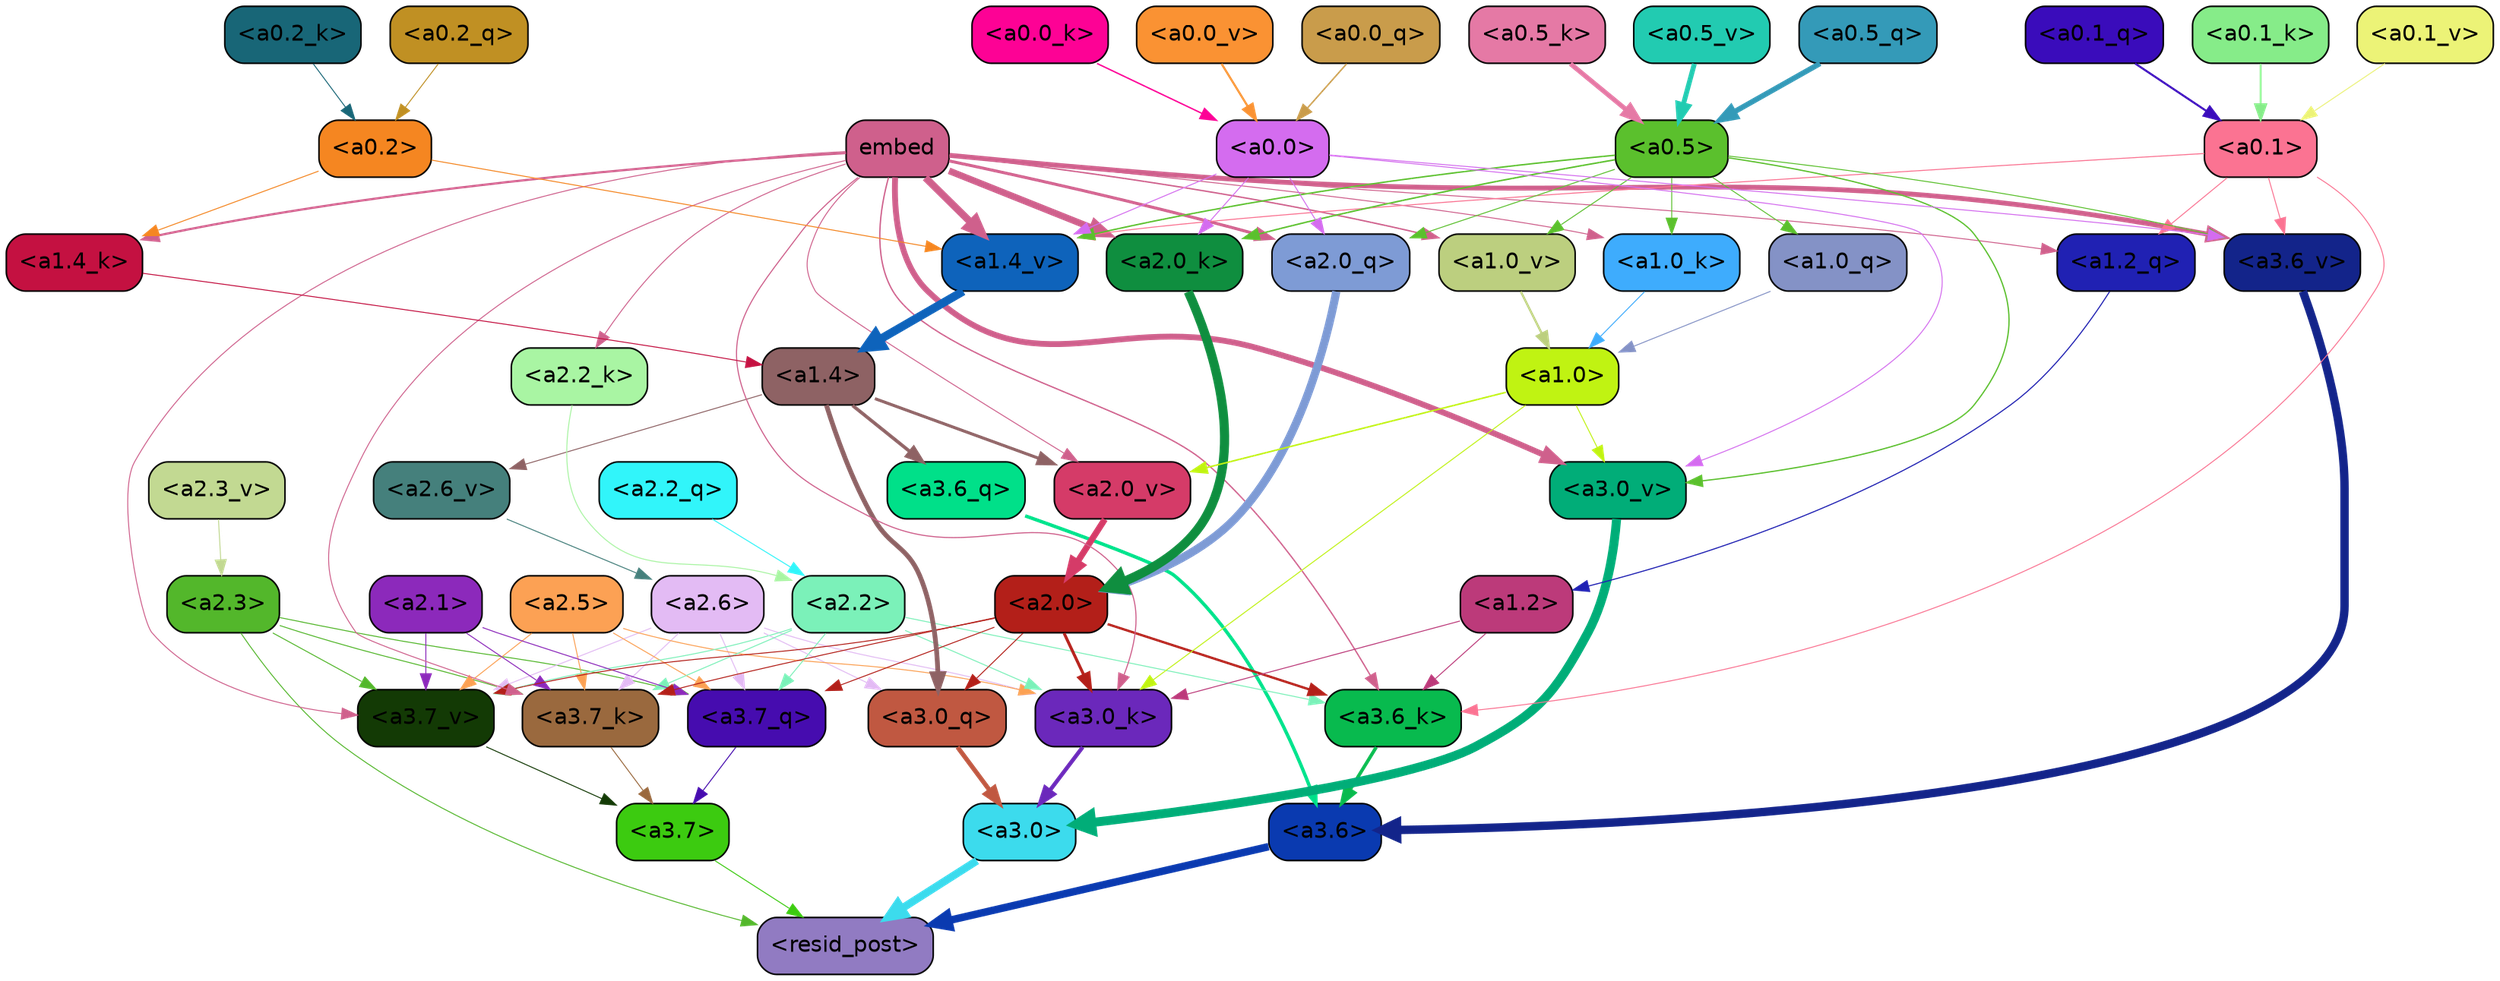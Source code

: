 strict digraph "" {
	graph [bgcolor=transparent,
		layout=dot,
		overlap=false,
		splines=true
	];
	"<a3.7>"	[color=black,
		fillcolor="#3ccb10",
		fontname=Helvetica,
		shape=box,
		style="filled, rounded"];
	"<resid_post>"	[color=black,
		fillcolor="#917bc2",
		fontname=Helvetica,
		shape=box,
		style="filled, rounded"];
	"<a3.7>" -> "<resid_post>"	[color="#3ccb10",
		penwidth=0.6];
	"<a3.6>"	[color=black,
		fillcolor="#0a3ab0",
		fontname=Helvetica,
		shape=box,
		style="filled, rounded"];
	"<a3.6>" -> "<resid_post>"	[color="#0a3ab0",
		penwidth=4.752790808677673];
	"<a3.0>"	[color=black,
		fillcolor="#3cdbed",
		fontname=Helvetica,
		shape=box,
		style="filled, rounded"];
	"<a3.0>" -> "<resid_post>"	[color="#3cdbed",
		penwidth=4.897669434547424];
	"<a2.3>"	[color=black,
		fillcolor="#53b72b",
		fontname=Helvetica,
		shape=box,
		style="filled, rounded"];
	"<a2.3>" -> "<resid_post>"	[color="#53b72b",
		penwidth=0.6];
	"<a3.7_q>"	[color=black,
		fillcolor="#460caf",
		fontname=Helvetica,
		shape=box,
		style="filled, rounded"];
	"<a2.3>" -> "<a3.7_q>"	[color="#53b72b",
		penwidth=0.6];
	"<a3.7_k>"	[color=black,
		fillcolor="#9a693e",
		fontname=Helvetica,
		shape=box,
		style="filled, rounded"];
	"<a2.3>" -> "<a3.7_k>"	[color="#53b72b",
		penwidth=0.6];
	"<a3.7_v>"	[color=black,
		fillcolor="#133a05",
		fontname=Helvetica,
		shape=box,
		style="filled, rounded"];
	"<a2.3>" -> "<a3.7_v>"	[color="#53b72b",
		penwidth=0.6];
	"<a3.7_q>" -> "<a3.7>"	[color="#460caf",
		penwidth=0.6];
	"<a3.6_q>"	[color=black,
		fillcolor="#00e089",
		fontname=Helvetica,
		shape=box,
		style="filled, rounded"];
	"<a3.6_q>" -> "<a3.6>"	[color="#00e089",
		penwidth=2.160832464694977];
	"<a3.0_q>"	[color=black,
		fillcolor="#c05841",
		fontname=Helvetica,
		shape=box,
		style="filled, rounded"];
	"<a3.0_q>" -> "<a3.0>"	[color="#c05841",
		penwidth=2.870753765106201];
	"<a3.7_k>" -> "<a3.7>"	[color="#9a693e",
		penwidth=0.6];
	"<a3.6_k>"	[color=black,
		fillcolor="#08ba4e",
		fontname=Helvetica,
		shape=box,
		style="filled, rounded"];
	"<a3.6_k>" -> "<a3.6>"	[color="#08ba4e",
		penwidth=2.13908451795578];
	"<a3.0_k>"	[color=black,
		fillcolor="#6b28bb",
		fontname=Helvetica,
		shape=box,
		style="filled, rounded"];
	"<a3.0_k>" -> "<a3.0>"	[color="#6b28bb",
		penwidth=2.520303964614868];
	"<a3.7_v>" -> "<a3.7>"	[color="#133a05",
		penwidth=0.6];
	"<a3.6_v>"	[color=black,
		fillcolor="#13248a",
		fontname=Helvetica,
		shape=box,
		style="filled, rounded"];
	"<a3.6_v>" -> "<a3.6>"	[color="#13248a",
		penwidth=5.297133803367615];
	"<a3.0_v>"	[color=black,
		fillcolor="#01ad78",
		fontname=Helvetica,
		shape=box,
		style="filled, rounded"];
	"<a3.0_v>" -> "<a3.0>"	[color="#01ad78",
		penwidth=5.680712580680847];
	"<a2.6>"	[color=black,
		fillcolor="#e3bbf4",
		fontname=Helvetica,
		shape=box,
		style="filled, rounded"];
	"<a2.6>" -> "<a3.7_q>"	[color="#e3bbf4",
		penwidth=0.6];
	"<a2.6>" -> "<a3.0_q>"	[color="#e3bbf4",
		penwidth=0.6];
	"<a2.6>" -> "<a3.7_k>"	[color="#e3bbf4",
		penwidth=0.6];
	"<a2.6>" -> "<a3.0_k>"	[color="#e3bbf4",
		penwidth=0.6];
	"<a2.6>" -> "<a3.7_v>"	[color="#e3bbf4",
		penwidth=0.6];
	"<a2.5>"	[color=black,
		fillcolor="#fca154",
		fontname=Helvetica,
		shape=box,
		style="filled, rounded"];
	"<a2.5>" -> "<a3.7_q>"	[color="#fca154",
		penwidth=0.6];
	"<a2.5>" -> "<a3.7_k>"	[color="#fca154",
		penwidth=0.6];
	"<a2.5>" -> "<a3.0_k>"	[color="#fca154",
		penwidth=0.6];
	"<a2.5>" -> "<a3.7_v>"	[color="#fca154",
		penwidth=0.6];
	"<a2.2>"	[color=black,
		fillcolor="#7bf1b9",
		fontname=Helvetica,
		shape=box,
		style="filled, rounded"];
	"<a2.2>" -> "<a3.7_q>"	[color="#7bf1b9",
		penwidth=0.6];
	"<a2.2>" -> "<a3.7_k>"	[color="#7bf1b9",
		penwidth=0.6];
	"<a2.2>" -> "<a3.6_k>"	[color="#7bf1b9",
		penwidth=0.6];
	"<a2.2>" -> "<a3.0_k>"	[color="#7bf1b9",
		penwidth=0.6];
	"<a2.2>" -> "<a3.7_v>"	[color="#7bf1b9",
		penwidth=0.6];
	"<a2.1>"	[color=black,
		fillcolor="#8c29bb",
		fontname=Helvetica,
		shape=box,
		style="filled, rounded"];
	"<a2.1>" -> "<a3.7_q>"	[color="#8c29bb",
		penwidth=0.6];
	"<a2.1>" -> "<a3.7_k>"	[color="#8c29bb",
		penwidth=0.6];
	"<a2.1>" -> "<a3.7_v>"	[color="#8c29bb",
		penwidth=0.6];
	"<a2.0>"	[color=black,
		fillcolor="#b31f19",
		fontname=Helvetica,
		shape=box,
		style="filled, rounded"];
	"<a2.0>" -> "<a3.7_q>"	[color="#b31f19",
		penwidth=0.6];
	"<a2.0>" -> "<a3.0_q>"	[color="#b31f19",
		penwidth=0.6];
	"<a2.0>" -> "<a3.7_k>"	[color="#b31f19",
		penwidth=0.6];
	"<a2.0>" -> "<a3.6_k>"	[color="#b31f19",
		penwidth=1.4811622872948647];
	"<a2.0>" -> "<a3.0_k>"	[color="#b31f19",
		penwidth=1.8632715698331594];
	"<a2.0>" -> "<a3.7_v>"	[color="#b31f19",
		penwidth=0.6];
	"<a1.4>"	[color=black,
		fillcolor="#8e6264",
		fontname=Helvetica,
		shape=box,
		style="filled, rounded"];
	"<a1.4>" -> "<a3.6_q>"	[color="#8e6264",
		penwidth=2.1468575447797775];
	"<a1.4>" -> "<a3.0_q>"	[color="#8e6264",
		penwidth=3.0006065368652344];
	"<a2.6_v>"	[color=black,
		fillcolor="#45807c",
		fontname=Helvetica,
		shape=box,
		style="filled, rounded"];
	"<a1.4>" -> "<a2.6_v>"	[color="#8e6264",
		penwidth=0.6];
	"<a2.0_v>"	[color=black,
		fillcolor="#d53b68",
		fontname=Helvetica,
		shape=box,
		style="filled, rounded"];
	"<a1.4>" -> "<a2.0_v>"	[color="#8e6264",
		penwidth=1.8759949803352356];
	embed	[color=black,
		fillcolor="#cf608c",
		fontname=Helvetica,
		shape=box,
		style="filled, rounded"];
	embed -> "<a3.7_k>"	[color="#cf608c",
		penwidth=0.6];
	embed -> "<a3.6_k>"	[color="#cf608c",
		penwidth=0.8410270567983389];
	embed -> "<a3.0_k>"	[color="#cf608c",
		penwidth=0.691851794719696];
	embed -> "<a3.7_v>"	[color="#cf608c",
		penwidth=0.6];
	embed -> "<a3.6_v>"	[color="#cf608c",
		penwidth=3.0758190751075745];
	embed -> "<a3.0_v>"	[color="#cf608c",
		penwidth=3.6927278637886047];
	"<a2.0_q>"	[color=black,
		fillcolor="#7e9bd5",
		fontname=Helvetica,
		shape=box,
		style="filled, rounded"];
	embed -> "<a2.0_q>"	[color="#cf608c",
		penwidth=1.8617419600486755];
	"<a2.2_k>"	[color=black,
		fillcolor="#a9f5a3",
		fontname=Helvetica,
		shape=box,
		style="filled, rounded"];
	embed -> "<a2.2_k>"	[color="#cf608c",
		penwidth=0.6];
	"<a2.0_k>"	[color=black,
		fillcolor="#0f8e3f",
		fontname=Helvetica,
		shape=box,
		style="filled, rounded"];
	embed -> "<a2.0_k>"	[color="#cf608c",
		penwidth=4.189224064350128];
	embed -> "<a2.0_v>"	[color="#cf608c",
		penwidth=0.6];
	"<a1.2_q>"	[color=black,
		fillcolor="#2021b3",
		fontname=Helvetica,
		shape=box,
		style="filled, rounded"];
	embed -> "<a1.2_q>"	[color="#cf608c",
		penwidth=0.603080153465271];
	"<a1.4_k>"	[color=black,
		fillcolor="#c41141",
		fontname=Helvetica,
		shape=box,
		style="filled, rounded"];
	embed -> "<a1.4_k>"	[color="#cf608c",
		penwidth=1.3883130550384521];
	"<a1.0_k>"	[color=black,
		fillcolor="#3eacfd",
		fontname=Helvetica,
		shape=box,
		style="filled, rounded"];
	embed -> "<a1.0_k>"	[color="#cf608c",
		penwidth=0.6];
	"<a1.4_v>"	[color=black,
		fillcolor="#0e63bb",
		fontname=Helvetica,
		shape=box,
		style="filled, rounded"];
	embed -> "<a1.4_v>"	[color="#cf608c",
		penwidth=4.585226953029633];
	"<a1.0_v>"	[color=black,
		fillcolor="#bccf7f",
		fontname=Helvetica,
		shape=box,
		style="filled, rounded"];
	embed -> "<a1.0_v>"	[color="#cf608c",
		penwidth=0.8794136047363281];
	"<a1.2>"	[color=black,
		fillcolor="#bc3a7a",
		fontname=Helvetica,
		shape=box,
		style="filled, rounded"];
	"<a1.2>" -> "<a3.6_k>"	[color="#bc3a7a",
		penwidth=0.6];
	"<a1.2>" -> "<a3.0_k>"	[color="#bc3a7a",
		penwidth=0.6];
	"<a0.1>"	[color=black,
		fillcolor="#fb7392",
		fontname=Helvetica,
		shape=box,
		style="filled, rounded"];
	"<a0.1>" -> "<a3.6_k>"	[color="#fb7392",
		penwidth=0.6];
	"<a0.1>" -> "<a3.6_v>"	[color="#fb7392",
		penwidth=0.6];
	"<a0.1>" -> "<a1.2_q>"	[color="#fb7392",
		penwidth=0.6];
	"<a0.1>" -> "<a1.4_v>"	[color="#fb7392",
		penwidth=0.6243228018283844];
	"<a1.0>"	[color=black,
		fillcolor="#c0f312",
		fontname=Helvetica,
		shape=box,
		style="filled, rounded"];
	"<a1.0>" -> "<a3.0_k>"	[color="#c0f312",
		penwidth=0.6];
	"<a1.0>" -> "<a3.0_v>"	[color="#c0f312",
		penwidth=0.6];
	"<a1.0>" -> "<a2.0_v>"	[color="#c0f312",
		penwidth=0.9620223194360733];
	"<a0.5>"	[color=black,
		fillcolor="#5bc02d",
		fontname=Helvetica,
		shape=box,
		style="filled, rounded"];
	"<a0.5>" -> "<a3.6_v>"	[color="#5bc02d",
		penwidth=0.6];
	"<a0.5>" -> "<a3.0_v>"	[color="#5bc02d",
		penwidth=0.8028683364391327];
	"<a0.5>" -> "<a2.0_q>"	[color="#5bc02d",
		penwidth=0.6];
	"<a0.5>" -> "<a2.0_k>"	[color="#5bc02d",
		penwidth=0.9350990951061249];
	"<a1.0_q>"	[color=black,
		fillcolor="#8492c6",
		fontname=Helvetica,
		shape=box,
		style="filled, rounded"];
	"<a0.5>" -> "<a1.0_q>"	[color="#5bc02d",
		penwidth=0.6];
	"<a0.5>" -> "<a1.0_k>"	[color="#5bc02d",
		penwidth=0.6];
	"<a0.5>" -> "<a1.4_v>"	[color="#5bc02d",
		penwidth=0.9007003456354141];
	"<a0.5>" -> "<a1.0_v>"	[color="#5bc02d",
		penwidth=0.6];
	"<a0.0>"	[color=black,
		fillcolor="#d46cef",
		fontname=Helvetica,
		shape=box,
		style="filled, rounded"];
	"<a0.0>" -> "<a3.6_v>"	[color="#d46cef",
		penwidth=0.6];
	"<a0.0>" -> "<a3.0_v>"	[color="#d46cef",
		penwidth=0.6];
	"<a0.0>" -> "<a2.0_q>"	[color="#d46cef",
		penwidth=0.6];
	"<a0.0>" -> "<a2.0_k>"	[color="#d46cef",
		penwidth=0.6];
	"<a0.0>" -> "<a1.4_v>"	[color="#d46cef",
		penwidth=0.6];
	"<a2.2_q>"	[color=black,
		fillcolor="#31f5fa",
		fontname=Helvetica,
		shape=box,
		style="filled, rounded"];
	"<a2.2_q>" -> "<a2.2>"	[color="#31f5fa",
		penwidth=0.6];
	"<a2.0_q>" -> "<a2.0>"	[color="#7e9bd5",
		penwidth=5.1847569942474365];
	"<a2.2_k>" -> "<a2.2>"	[color="#a9f5a3",
		penwidth=0.6149471998214722];
	"<a2.0_k>" -> "<a2.0>"	[color="#0f8e3f",
		penwidth=5.773491740226746];
	"<a2.6_v>" -> "<a2.6>"	[color="#45807c",
		penwidth=0.6];
	"<a2.3_v>"	[color=black,
		fillcolor="#c2d992",
		fontname=Helvetica,
		shape=box,
		style="filled, rounded"];
	"<a2.3_v>" -> "<a2.3>"	[color="#c2d992",
		penwidth=0.6];
	"<a2.0_v>" -> "<a2.0>"	[color="#d53b68",
		penwidth=3.9731863737106323];
	"<a1.2_q>" -> "<a1.2>"	[color="#2021b3",
		penwidth=0.6863181293010712];
	"<a1.0_q>" -> "<a1.0>"	[color="#8492c6",
		penwidth=0.6];
	"<a1.4_k>" -> "<a1.4>"	[color="#c41141",
		penwidth=0.6];
	"<a1.0_k>" -> "<a1.0>"	[color="#3eacfd",
		penwidth=0.6];
	"<a1.4_v>" -> "<a1.4>"	[color="#0e63bb",
		penwidth=5.299546539783478];
	"<a1.0_v>" -> "<a1.0>"	[color="#bccf7f",
		penwidth=1.3690393567085266];
	"<a0.2>"	[color=black,
		fillcolor="#f58621",
		fontname=Helvetica,
		shape=box,
		style="filled, rounded"];
	"<a0.2>" -> "<a1.4_k>"	[color="#f58621",
		penwidth=0.6];
	"<a0.2>" -> "<a1.4_v>"	[color="#f58621",
		penwidth=0.6];
	"<a0.5_q>"	[color=black,
		fillcolor="#349ab8",
		fontname=Helvetica,
		shape=box,
		style="filled, rounded"];
	"<a0.5_q>" -> "<a0.5>"	[color="#349ab8",
		penwidth=3.3617979288101196];
	"<a0.2_q>"	[color=black,
		fillcolor="#c09023",
		fontname=Helvetica,
		shape=box,
		style="filled, rounded"];
	"<a0.2_q>" -> "<a0.2>"	[color="#c09023",
		penwidth=0.6];
	"<a0.1_q>"	[color=black,
		fillcolor="#3a0cbb",
		fontname=Helvetica,
		shape=box,
		style="filled, rounded"];
	"<a0.1_q>" -> "<a0.1>"	[color="#3a0cbb",
		penwidth=1.2746449708938599];
	"<a0.0_q>"	[color=black,
		fillcolor="#c99c4b",
		fontname=Helvetica,
		shape=box,
		style="filled, rounded"];
	"<a0.0_q>" -> "<a0.0>"	[color="#c99c4b",
		penwidth=0.908722996711731];
	"<a0.5_k>"	[color=black,
		fillcolor="#e579a5",
		fontname=Helvetica,
		shape=box,
		style="filled, rounded"];
	"<a0.5_k>" -> "<a0.5>"	[color="#e579a5",
		penwidth=2.9678943157196045];
	"<a0.2_k>"	[color=black,
		fillcolor="#186677",
		fontname=Helvetica,
		shape=box,
		style="filled, rounded"];
	"<a0.2_k>" -> "<a0.2>"	[color="#186677",
		penwidth=0.6];
	"<a0.1_k>"	[color=black,
		fillcolor="#86ec89",
		fontname=Helvetica,
		shape=box,
		style="filled, rounded"];
	"<a0.1_k>" -> "<a0.1>"	[color="#86ec89",
		penwidth=1.1911210417747498];
	"<a0.0_k>"	[color=black,
		fillcolor="#fd0295",
		fontname=Helvetica,
		shape=box,
		style="filled, rounded"];
	"<a0.0_k>" -> "<a0.0>"	[color="#fd0295",
		penwidth=0.8891661167144775];
	"<a0.5_v>"	[color=black,
		fillcolor="#22cbb1",
		fontname=Helvetica,
		shape=box,
		style="filled, rounded"];
	"<a0.5_v>" -> "<a0.5>"	[color="#22cbb1",
		penwidth=3.087551772594452];
	"<a0.1_v>"	[color=black,
		fillcolor="#ecf377",
		fontname=Helvetica,
		shape=box,
		style="filled, rounded"];
	"<a0.1_v>" -> "<a0.1>"	[color="#ecf377",
		penwidth=0.6];
	"<a0.0_v>"	[color=black,
		fillcolor="#fa9233",
		fontname=Helvetica,
		shape=box,
		style="filled, rounded"];
	"<a0.0_v>" -> "<a0.0>"	[color="#fa9233",
		penwidth=1.3224871754646301];
}
